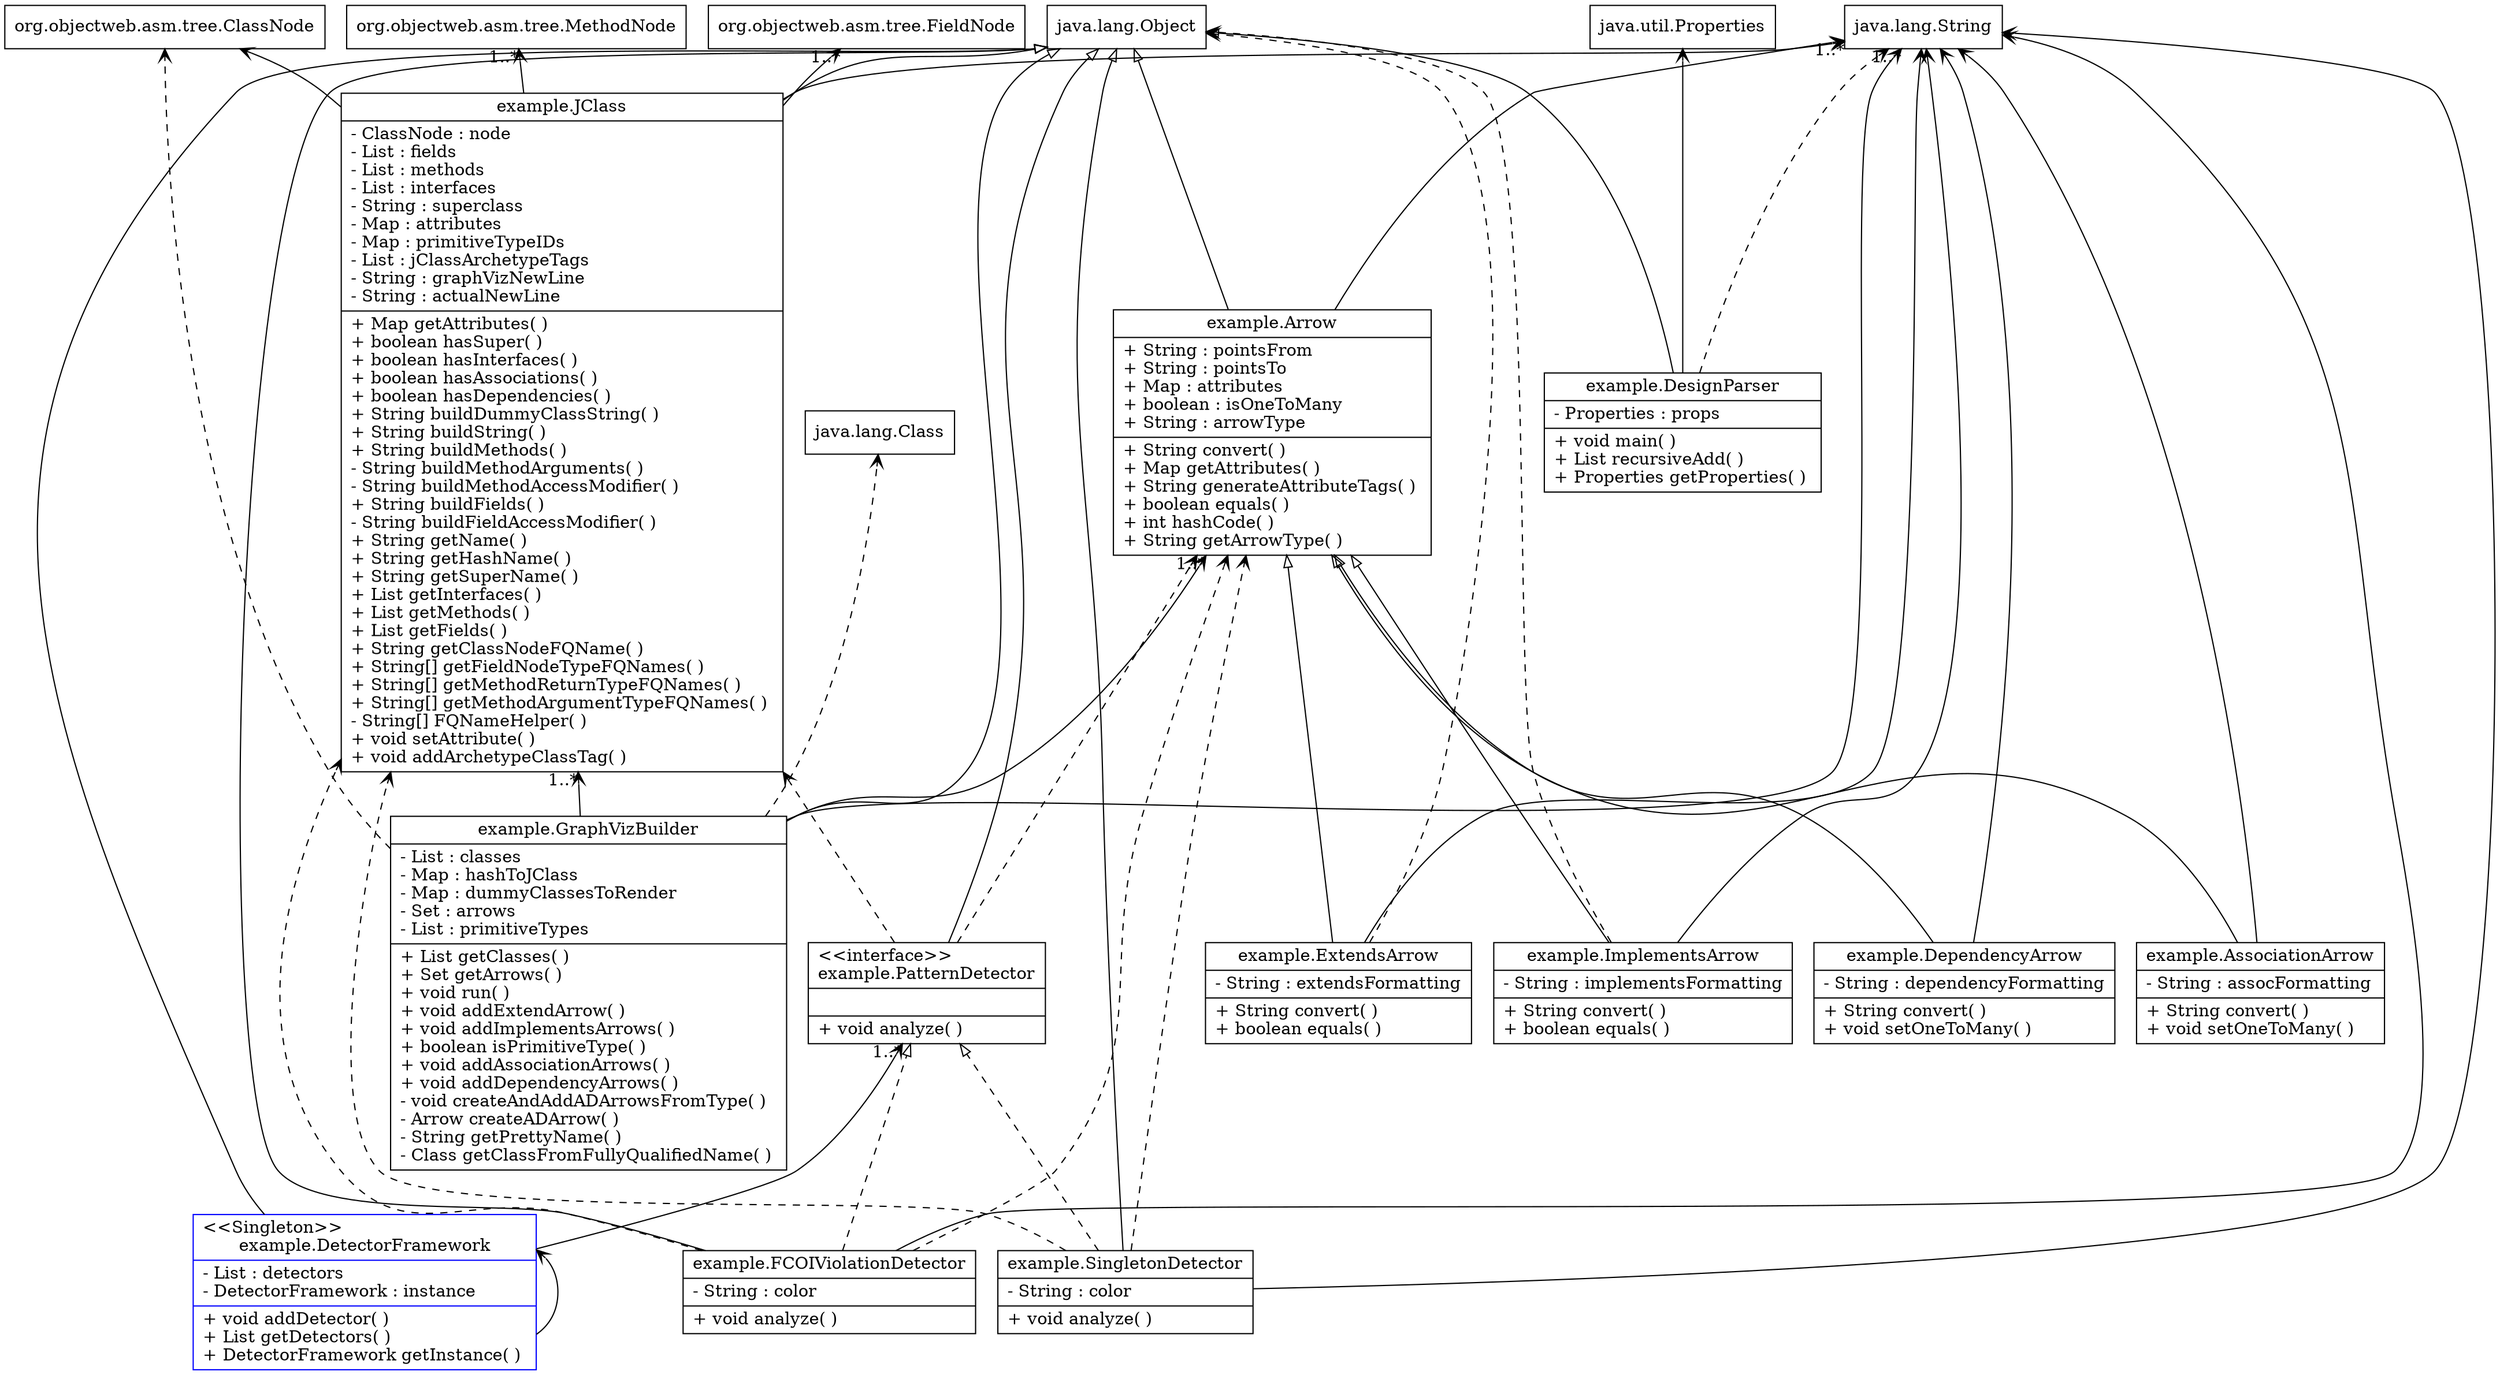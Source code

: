 digraph example{
rankdir = BT;
node [
	shape="record"
]
-1714442847 [color = black, label = "{example.DesignParser|- Properties : props\l|+ void main( ) \l+ List recursiveAdd( ) \l+ Properties getProperties( ) \l}"];
1372774676 [color = black, label = "{example.ExtendsArrow|- String : extendsFormatting\l|+ String convert( ) \l+ boolean equals( ) \l}"];
82922085 [color = black, label = "{example.Arrow|+ String : pointsFrom\l+ String : pointsTo\l+ Map : attributes\l+ boolean : isOneToMany\l+ String : arrowType\l|+ String convert( ) \l+ Map getAttributes( ) \l+ String generateAttributeTags( ) \l+ boolean equals( ) \l+ int hashCode( ) \l+ String getArrowType( ) \l}"];
-1956840258 [color = black, label = "{example.GraphVizBuilder|- List : classes\l- Map : hashToJClass\l- Map : dummyClassesToRender\l- Set : arrows\l- List : primitiveTypes\l|+ List getClasses( ) \l+ Set getArrows( ) \l+ void run( ) \l+ void addExtendArrow( ) \l+ void addImplementsArrows( ) \l+ boolean isPrimitiveType( ) \l+ void addAssociationArrows( ) \l+ void addDependencyArrows( ) \l- void createAndAddADArrowsFromType( ) \l- Arrow createADArrow( ) \l- String getPrettyName( ) \l- Class getClassFromFullyQualifiedName( ) \l}"];
-1510317998 [color = black, label = "{example.JClass|- ClassNode : node\l- List : fields\l- List : methods\l- List : interfaces\l- String : superclass\l- Map : attributes\l- Map : primitiveTypeIDs\l- List : jClassArchetypeTags\l- String : graphVizNewLine\l- String : actualNewLine\l|+ Map getAttributes( ) \l+ boolean hasSuper( ) \l+ boolean hasInterfaces( ) \l+ boolean hasAssociations( ) \l+ boolean hasDependencies( ) \l+ String buildDummyClassString( ) \l+ String buildString( ) \l+ String buildMethods( ) \l- String buildMethodArguments( ) \l- String buildMethodAccessModifier( ) \l+ String buildFields( ) \l- String buildFieldAccessModifier( ) \l+ String getName( ) \l+ String getHashName( ) \l+ String getSuperName( ) \l+ List getInterfaces( ) \l+ List getMethods( ) \l+ List getFields( ) \l+ String getClassNodeFQName( ) \l+ String[] getFieldNodeTypeFQNames( ) \l+ String[] getMethodReturnTypeFQNames( ) \l+ String[] getMethodArgumentTypeFQNames( ) \l- String[] FQNameHelper( ) \l+ void setAttribute( ) \l+ void addArchetypeClassTag( ) \l}"];
-1248630062 [color = black, label = "{\<\<interface\>\>\lexample.PatternDetector||+ void analyze( ) \l}"];
-1994136243 [color = black, label = "{example.SingletonDetector|- String : color\l|+ void analyze( ) \l}"];
1249650732 [color = black, label = "{example.AssociationArrow|- String : assocFormatting\l|+ String convert( ) \l+ void setOneToMany( ) \l}"];
1170638132 [color = blue, label = "{\<\<Singleton\>\>\lexample.DetectorFramework|- List : detectors\l- DetectorFramework : instance\l|+ void addDetector( ) \l+ List getDetectors( ) \l+ DetectorFramework getInstance( ) \l}"];
-1935747088 [color = black, label = "{example.FCOIViolationDetector|- String : color\l|+ void analyze( ) \l}"];
72224149 [color = black, label = "{example.ImplementsArrow|- String : implementsFormatting\l|+ String convert( ) \l+ boolean equals( ) \l}"];
715365082 [color = black, label = "{example.DependencyArrow|- String : dependencyFormatting\l|+ String convert( ) \l+ void setOneToMany( ) \l}"];
597365408 [label = "{org.objectweb.asm.tree.ClassNode}"];
1063877011 [label = "{java.lang.Object}"];
921450557 [label = "{org.objectweb.asm.tree.MethodNode}"];
1872263458 [label = "{org.objectweb.asm.tree.FieldNode}"];
1195259493 [label = "{java.lang.String}"];
126936819 [label = "{java.util.Properties}"];
-530663260 [label = "{java.lang.Class}"];
-1956840258->597365408[color=black, style="dashed", arrowhead="open"];
-1935747088->1195259493[color="black", arrowhead="open"];
715365082->1195259493[color="black", arrowhead="open"];
-1935747088->1063877011[color=black, arrowhead="onormal"];
-1956840258->82922085[headlabel="1..*", color="black", arrowhead="open"];
82922085->1063877011[color=black, arrowhead="onormal"];
1170638132->-1248630062[headlabel="1..*", color="black", arrowhead="open"];
1249650732->82922085[color=black, arrowhead="onormal"];
-1510317998->1872263458[headlabel="1..*", color="black", arrowhead="open"];
-1994136243->1195259493[color="black", arrowhead="open"];
1372774676->82922085[color=black, arrowhead="onormal"];
-1956840258->-530663260[color=black, style="dashed", arrowhead="open"];
-1935747088->82922085[color=black, style="dashed", arrowhead="open"];
-1994136243->1063877011[color=black, arrowhead="onormal"];
1170638132->1170638132[color="black", arrowhead="open"];
82922085->1195259493[color="black", arrowhead="open"];
-1248630062->82922085[color=black, style="dashed", arrowhead="open"];
-1714442847->1195259493[color=black, style="dashed", arrowhead="open"];
72224149->82922085[color=black, arrowhead="onormal"];
-1994136243->82922085[color=black, style="dashed", arrowhead="open"];
1170638132->1063877011[color=black, arrowhead="onormal"];
-1510317998->1063877011[color=black, arrowhead="onormal"];
-1714442847->126936819[color="black", arrowhead="open"];
-1935747088->-1510317998[color=black, style="dashed", arrowhead="open"];
-1956840258->1063877011[color=black, arrowhead="onormal"];
-1510317998->1195259493[headlabel="1..*", color="black", arrowhead="open"];
-1510317998->921450557[headlabel="1..*", color="black", arrowhead="open"];
-1956840258->1195259493[headlabel="1..*", color="black", arrowhead="open"];
1372774676->1063877011[color=black, style="dashed", arrowhead="open"];
1372774676->1195259493[color="black", arrowhead="open"];
-1994136243->-1248630062[color=black, style="dashed", arrowhead="onormal"];
-1248630062->-1510317998[color=black, style="dashed", arrowhead="open"];
1249650732->1195259493[color="black", arrowhead="open"];
-1714442847->1063877011[color=black, arrowhead="onormal"];
-1994136243->-1510317998[color=black, style="dashed", arrowhead="open"];
72224149->1195259493[color="black", arrowhead="open"];
715365082->82922085[color=black, arrowhead="onormal"];
72224149->1063877011[color=black, style="dashed", arrowhead="open"];
-1956840258->-1510317998[headlabel="1..*", color="black", arrowhead="open"];
-1510317998->597365408[color="black", arrowhead="open"];
-1248630062->1063877011[color=black, arrowhead="onormal"];
-1935747088->-1248630062[color=black, style="dashed", arrowhead="onormal"];
}